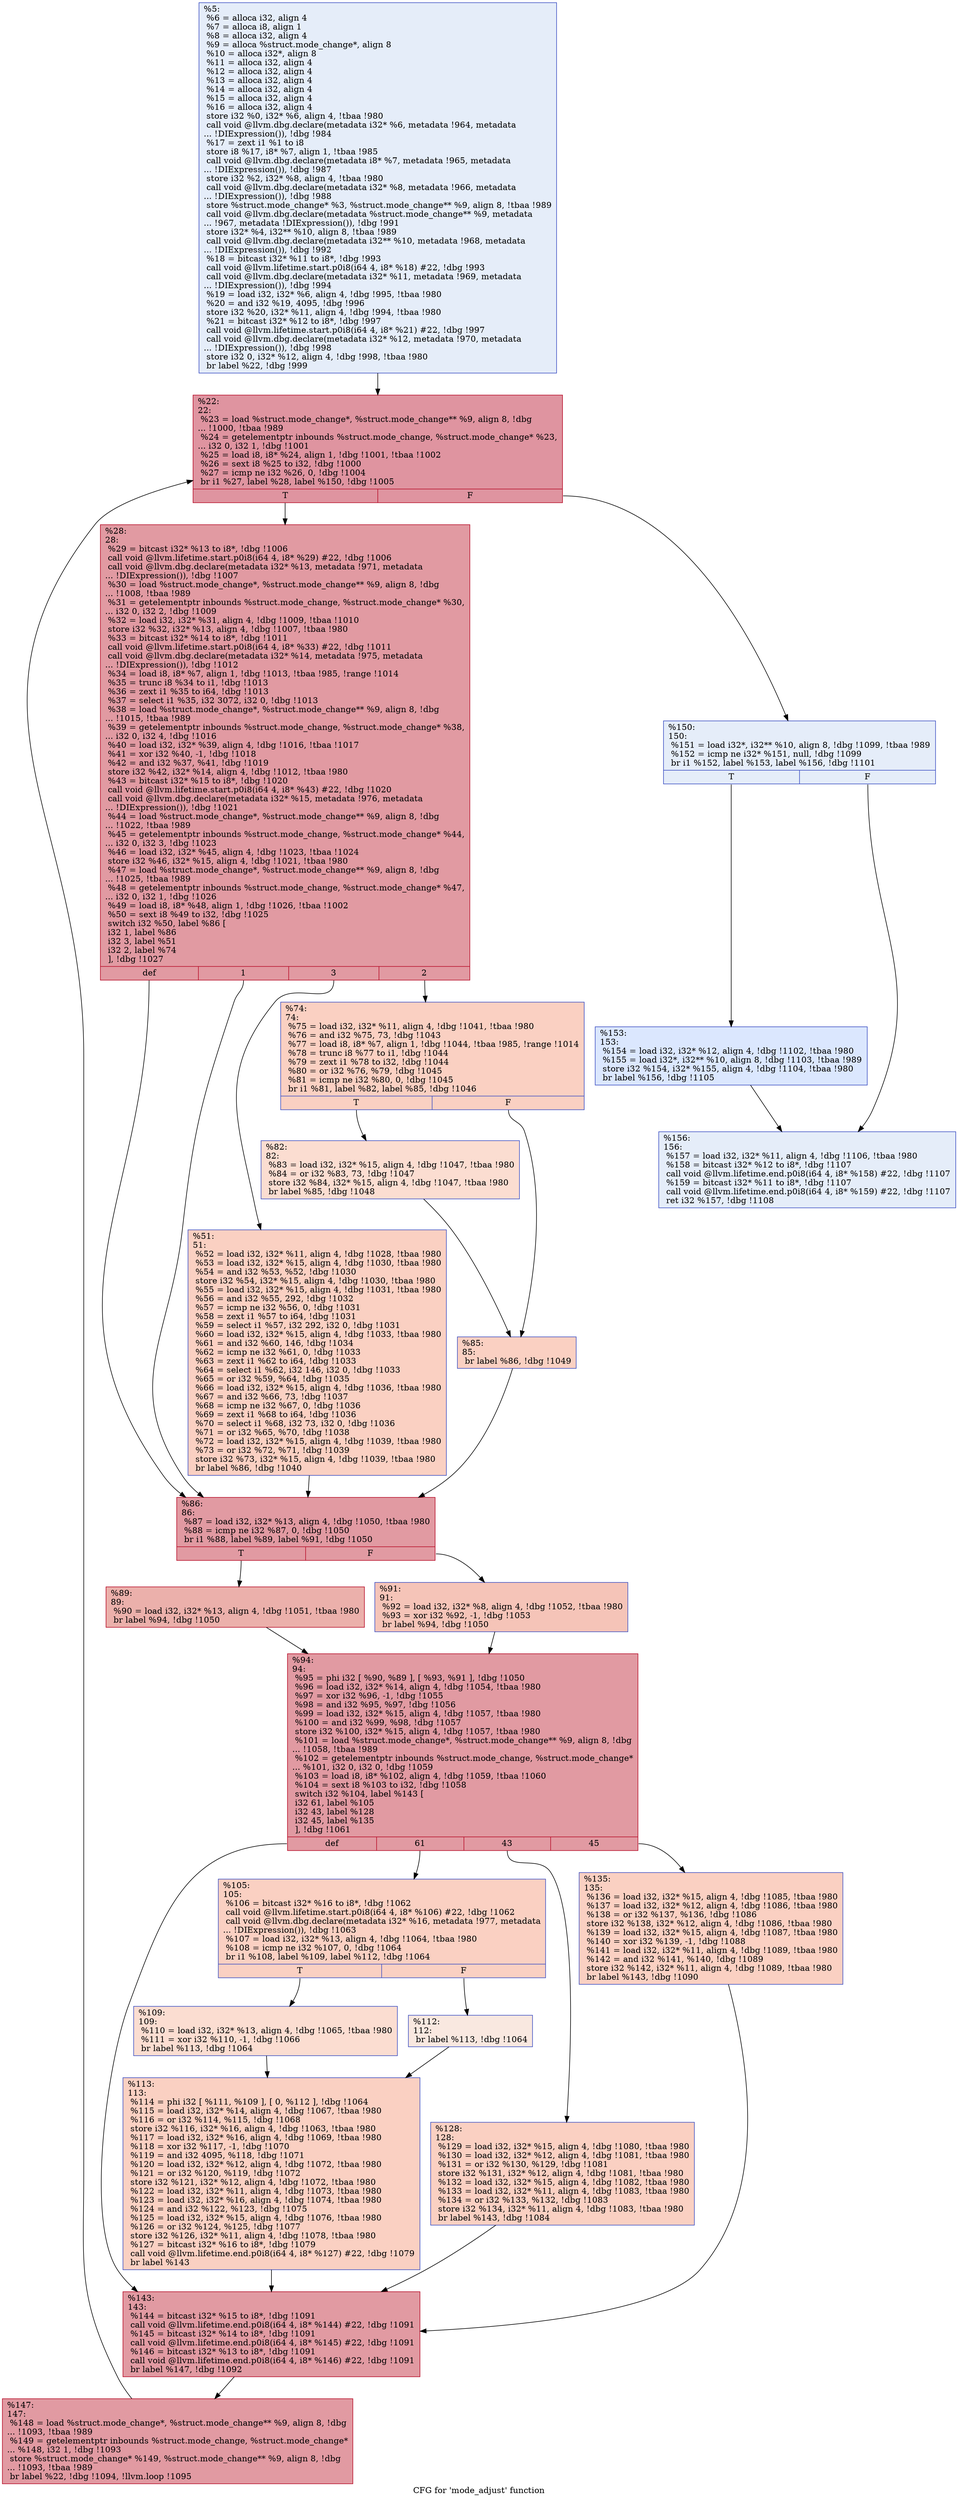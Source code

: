 digraph "CFG for 'mode_adjust' function" {
	label="CFG for 'mode_adjust' function";

	Node0x21dafa0 [shape=record,color="#3d50c3ff", style=filled, fillcolor="#c5d6f270",label="{%5:\l  %6 = alloca i32, align 4\l  %7 = alloca i8, align 1\l  %8 = alloca i32, align 4\l  %9 = alloca %struct.mode_change*, align 8\l  %10 = alloca i32*, align 8\l  %11 = alloca i32, align 4\l  %12 = alloca i32, align 4\l  %13 = alloca i32, align 4\l  %14 = alloca i32, align 4\l  %15 = alloca i32, align 4\l  %16 = alloca i32, align 4\l  store i32 %0, i32* %6, align 4, !tbaa !980\l  call void @llvm.dbg.declare(metadata i32* %6, metadata !964, metadata\l... !DIExpression()), !dbg !984\l  %17 = zext i1 %1 to i8\l  store i8 %17, i8* %7, align 1, !tbaa !985\l  call void @llvm.dbg.declare(metadata i8* %7, metadata !965, metadata\l... !DIExpression()), !dbg !987\l  store i32 %2, i32* %8, align 4, !tbaa !980\l  call void @llvm.dbg.declare(metadata i32* %8, metadata !966, metadata\l... !DIExpression()), !dbg !988\l  store %struct.mode_change* %3, %struct.mode_change** %9, align 8, !tbaa !989\l  call void @llvm.dbg.declare(metadata %struct.mode_change** %9, metadata\l... !967, metadata !DIExpression()), !dbg !991\l  store i32* %4, i32** %10, align 8, !tbaa !989\l  call void @llvm.dbg.declare(metadata i32** %10, metadata !968, metadata\l... !DIExpression()), !dbg !992\l  %18 = bitcast i32* %11 to i8*, !dbg !993\l  call void @llvm.lifetime.start.p0i8(i64 4, i8* %18) #22, !dbg !993\l  call void @llvm.dbg.declare(metadata i32* %11, metadata !969, metadata\l... !DIExpression()), !dbg !994\l  %19 = load i32, i32* %6, align 4, !dbg !995, !tbaa !980\l  %20 = and i32 %19, 4095, !dbg !996\l  store i32 %20, i32* %11, align 4, !dbg !994, !tbaa !980\l  %21 = bitcast i32* %12 to i8*, !dbg !997\l  call void @llvm.lifetime.start.p0i8(i64 4, i8* %21) #22, !dbg !997\l  call void @llvm.dbg.declare(metadata i32* %12, metadata !970, metadata\l... !DIExpression()), !dbg !998\l  store i32 0, i32* %12, align 4, !dbg !998, !tbaa !980\l  br label %22, !dbg !999\l}"];
	Node0x21dafa0 -> Node0x21dc550;
	Node0x21dc550 [shape=record,color="#b70d28ff", style=filled, fillcolor="#b70d2870",label="{%22:\l22:                                               \l  %23 = load %struct.mode_change*, %struct.mode_change** %9, align 8, !dbg\l... !1000, !tbaa !989\l  %24 = getelementptr inbounds %struct.mode_change, %struct.mode_change* %23,\l... i32 0, i32 1, !dbg !1001\l  %25 = load i8, i8* %24, align 1, !dbg !1001, !tbaa !1002\l  %26 = sext i8 %25 to i32, !dbg !1000\l  %27 = icmp ne i32 %26, 0, !dbg !1004\l  br i1 %27, label %28, label %150, !dbg !1005\l|{<s0>T|<s1>F}}"];
	Node0x21dc550:s0 -> Node0x21dc5a0;
	Node0x21dc550:s1 -> Node0x21dcaf0;
	Node0x21dc5a0 [shape=record,color="#b70d28ff", style=filled, fillcolor="#bb1b2c70",label="{%28:\l28:                                               \l  %29 = bitcast i32* %13 to i8*, !dbg !1006\l  call void @llvm.lifetime.start.p0i8(i64 4, i8* %29) #22, !dbg !1006\l  call void @llvm.dbg.declare(metadata i32* %13, metadata !971, metadata\l... !DIExpression()), !dbg !1007\l  %30 = load %struct.mode_change*, %struct.mode_change** %9, align 8, !dbg\l... !1008, !tbaa !989\l  %31 = getelementptr inbounds %struct.mode_change, %struct.mode_change* %30,\l... i32 0, i32 2, !dbg !1009\l  %32 = load i32, i32* %31, align 4, !dbg !1009, !tbaa !1010\l  store i32 %32, i32* %13, align 4, !dbg !1007, !tbaa !980\l  %33 = bitcast i32* %14 to i8*, !dbg !1011\l  call void @llvm.lifetime.start.p0i8(i64 4, i8* %33) #22, !dbg !1011\l  call void @llvm.dbg.declare(metadata i32* %14, metadata !975, metadata\l... !DIExpression()), !dbg !1012\l  %34 = load i8, i8* %7, align 1, !dbg !1013, !tbaa !985, !range !1014\l  %35 = trunc i8 %34 to i1, !dbg !1013\l  %36 = zext i1 %35 to i64, !dbg !1013\l  %37 = select i1 %35, i32 3072, i32 0, !dbg !1013\l  %38 = load %struct.mode_change*, %struct.mode_change** %9, align 8, !dbg\l... !1015, !tbaa !989\l  %39 = getelementptr inbounds %struct.mode_change, %struct.mode_change* %38,\l... i32 0, i32 4, !dbg !1016\l  %40 = load i32, i32* %39, align 4, !dbg !1016, !tbaa !1017\l  %41 = xor i32 %40, -1, !dbg !1018\l  %42 = and i32 %37, %41, !dbg !1019\l  store i32 %42, i32* %14, align 4, !dbg !1012, !tbaa !980\l  %43 = bitcast i32* %15 to i8*, !dbg !1020\l  call void @llvm.lifetime.start.p0i8(i64 4, i8* %43) #22, !dbg !1020\l  call void @llvm.dbg.declare(metadata i32* %15, metadata !976, metadata\l... !DIExpression()), !dbg !1021\l  %44 = load %struct.mode_change*, %struct.mode_change** %9, align 8, !dbg\l... !1022, !tbaa !989\l  %45 = getelementptr inbounds %struct.mode_change, %struct.mode_change* %44,\l... i32 0, i32 3, !dbg !1023\l  %46 = load i32, i32* %45, align 4, !dbg !1023, !tbaa !1024\l  store i32 %46, i32* %15, align 4, !dbg !1021, !tbaa !980\l  %47 = load %struct.mode_change*, %struct.mode_change** %9, align 8, !dbg\l... !1025, !tbaa !989\l  %48 = getelementptr inbounds %struct.mode_change, %struct.mode_change* %47,\l... i32 0, i32 1, !dbg !1026\l  %49 = load i8, i8* %48, align 1, !dbg !1026, !tbaa !1002\l  %50 = sext i8 %49 to i32, !dbg !1025\l  switch i32 %50, label %86 [\l    i32 1, label %86\l    i32 3, label %51\l    i32 2, label %74\l  ], !dbg !1027\l|{<s0>def|<s1>1|<s2>3|<s3>2}}"];
	Node0x21dc5a0:s0 -> Node0x21dc730;
	Node0x21dc5a0:s1 -> Node0x21dc730;
	Node0x21dc5a0:s2 -> Node0x21dc5f0;
	Node0x21dc5a0:s3 -> Node0x21dc640;
	Node0x21dc5f0 [shape=record,color="#3d50c3ff", style=filled, fillcolor="#f3947570",label="{%51:\l51:                                               \l  %52 = load i32, i32* %11, align 4, !dbg !1028, !tbaa !980\l  %53 = load i32, i32* %15, align 4, !dbg !1030, !tbaa !980\l  %54 = and i32 %53, %52, !dbg !1030\l  store i32 %54, i32* %15, align 4, !dbg !1030, !tbaa !980\l  %55 = load i32, i32* %15, align 4, !dbg !1031, !tbaa !980\l  %56 = and i32 %55, 292, !dbg !1032\l  %57 = icmp ne i32 %56, 0, !dbg !1031\l  %58 = zext i1 %57 to i64, !dbg !1031\l  %59 = select i1 %57, i32 292, i32 0, !dbg !1031\l  %60 = load i32, i32* %15, align 4, !dbg !1033, !tbaa !980\l  %61 = and i32 %60, 146, !dbg !1034\l  %62 = icmp ne i32 %61, 0, !dbg !1033\l  %63 = zext i1 %62 to i64, !dbg !1033\l  %64 = select i1 %62, i32 146, i32 0, !dbg !1033\l  %65 = or i32 %59, %64, !dbg !1035\l  %66 = load i32, i32* %15, align 4, !dbg !1036, !tbaa !980\l  %67 = and i32 %66, 73, !dbg !1037\l  %68 = icmp ne i32 %67, 0, !dbg !1036\l  %69 = zext i1 %68 to i64, !dbg !1036\l  %70 = select i1 %68, i32 73, i32 0, !dbg !1036\l  %71 = or i32 %65, %70, !dbg !1038\l  %72 = load i32, i32* %15, align 4, !dbg !1039, !tbaa !980\l  %73 = or i32 %72, %71, !dbg !1039\l  store i32 %73, i32* %15, align 4, !dbg !1039, !tbaa !980\l  br label %86, !dbg !1040\l}"];
	Node0x21dc5f0 -> Node0x21dc730;
	Node0x21dc640 [shape=record,color="#3d50c3ff", style=filled, fillcolor="#f3947570",label="{%74:\l74:                                               \l  %75 = load i32, i32* %11, align 4, !dbg !1041, !tbaa !980\l  %76 = and i32 %75, 73, !dbg !1043\l  %77 = load i8, i8* %7, align 1, !dbg !1044, !tbaa !985, !range !1014\l  %78 = trunc i8 %77 to i1, !dbg !1044\l  %79 = zext i1 %78 to i32, !dbg !1044\l  %80 = or i32 %76, %79, !dbg !1045\l  %81 = icmp ne i32 %80, 0, !dbg !1045\l  br i1 %81, label %82, label %85, !dbg !1046\l|{<s0>T|<s1>F}}"];
	Node0x21dc640:s0 -> Node0x21dc690;
	Node0x21dc640:s1 -> Node0x21dc6e0;
	Node0x21dc690 [shape=record,color="#3d50c3ff", style=filled, fillcolor="#f7b39670",label="{%82:\l82:                                               \l  %83 = load i32, i32* %15, align 4, !dbg !1047, !tbaa !980\l  %84 = or i32 %83, 73, !dbg !1047\l  store i32 %84, i32* %15, align 4, !dbg !1047, !tbaa !980\l  br label %85, !dbg !1048\l}"];
	Node0x21dc690 -> Node0x21dc6e0;
	Node0x21dc6e0 [shape=record,color="#3d50c3ff", style=filled, fillcolor="#f3947570",label="{%85:\l85:                                               \l  br label %86, !dbg !1049\l}"];
	Node0x21dc6e0 -> Node0x21dc730;
	Node0x21dc730 [shape=record,color="#b70d28ff", style=filled, fillcolor="#bb1b2c70",label="{%86:\l86:                                               \l  %87 = load i32, i32* %13, align 4, !dbg !1050, !tbaa !980\l  %88 = icmp ne i32 %87, 0, !dbg !1050\l  br i1 %88, label %89, label %91, !dbg !1050\l|{<s0>T|<s1>F}}"];
	Node0x21dc730:s0 -> Node0x21dc780;
	Node0x21dc730:s1 -> Node0x21dc7d0;
	Node0x21dc780 [shape=record,color="#b70d28ff", style=filled, fillcolor="#d24b4070",label="{%89:\l89:                                               \l  %90 = load i32, i32* %13, align 4, !dbg !1051, !tbaa !980\l  br label %94, !dbg !1050\l}"];
	Node0x21dc780 -> Node0x21dc820;
	Node0x21dc7d0 [shape=record,color="#3d50c3ff", style=filled, fillcolor="#e97a5f70",label="{%91:\l91:                                               \l  %92 = load i32, i32* %8, align 4, !dbg !1052, !tbaa !980\l  %93 = xor i32 %92, -1, !dbg !1053\l  br label %94, !dbg !1050\l}"];
	Node0x21dc7d0 -> Node0x21dc820;
	Node0x21dc820 [shape=record,color="#b70d28ff", style=filled, fillcolor="#bb1b2c70",label="{%94:\l94:                                               \l  %95 = phi i32 [ %90, %89 ], [ %93, %91 ], !dbg !1050\l  %96 = load i32, i32* %14, align 4, !dbg !1054, !tbaa !980\l  %97 = xor i32 %96, -1, !dbg !1055\l  %98 = and i32 %95, %97, !dbg !1056\l  %99 = load i32, i32* %15, align 4, !dbg !1057, !tbaa !980\l  %100 = and i32 %99, %98, !dbg !1057\l  store i32 %100, i32* %15, align 4, !dbg !1057, !tbaa !980\l  %101 = load %struct.mode_change*, %struct.mode_change** %9, align 8, !dbg\l... !1058, !tbaa !989\l  %102 = getelementptr inbounds %struct.mode_change, %struct.mode_change*\l... %101, i32 0, i32 0, !dbg !1059\l  %103 = load i8, i8* %102, align 4, !dbg !1059, !tbaa !1060\l  %104 = sext i8 %103 to i32, !dbg !1058\l  switch i32 %104, label %143 [\l    i32 61, label %105\l    i32 43, label %128\l    i32 45, label %135\l  ], !dbg !1061\l|{<s0>def|<s1>61|<s2>43|<s3>45}}"];
	Node0x21dc820:s0 -> Node0x21dca50;
	Node0x21dc820:s1 -> Node0x21dc870;
	Node0x21dc820:s2 -> Node0x21dc9b0;
	Node0x21dc820:s3 -> Node0x21dca00;
	Node0x21dc870 [shape=record,color="#3d50c3ff", style=filled, fillcolor="#f3947570",label="{%105:\l105:                                              \l  %106 = bitcast i32* %16 to i8*, !dbg !1062\l  call void @llvm.lifetime.start.p0i8(i64 4, i8* %106) #22, !dbg !1062\l  call void @llvm.dbg.declare(metadata i32* %16, metadata !977, metadata\l... !DIExpression()), !dbg !1063\l  %107 = load i32, i32* %13, align 4, !dbg !1064, !tbaa !980\l  %108 = icmp ne i32 %107, 0, !dbg !1064\l  br i1 %108, label %109, label %112, !dbg !1064\l|{<s0>T|<s1>F}}"];
	Node0x21dc870:s0 -> Node0x21dc8c0;
	Node0x21dc870:s1 -> Node0x21dc910;
	Node0x21dc8c0 [shape=record,color="#3d50c3ff", style=filled, fillcolor="#f7b39670",label="{%109:\l109:                                              \l  %110 = load i32, i32* %13, align 4, !dbg !1065, !tbaa !980\l  %111 = xor i32 %110, -1, !dbg !1066\l  br label %113, !dbg !1064\l}"];
	Node0x21dc8c0 -> Node0x21dc960;
	Node0x21dc910 [shape=record,color="#3d50c3ff", style=filled, fillcolor="#f1ccb870",label="{%112:\l112:                                              \l  br label %113, !dbg !1064\l}"];
	Node0x21dc910 -> Node0x21dc960;
	Node0x21dc960 [shape=record,color="#3d50c3ff", style=filled, fillcolor="#f3947570",label="{%113:\l113:                                              \l  %114 = phi i32 [ %111, %109 ], [ 0, %112 ], !dbg !1064\l  %115 = load i32, i32* %14, align 4, !dbg !1067, !tbaa !980\l  %116 = or i32 %114, %115, !dbg !1068\l  store i32 %116, i32* %16, align 4, !dbg !1063, !tbaa !980\l  %117 = load i32, i32* %16, align 4, !dbg !1069, !tbaa !980\l  %118 = xor i32 %117, -1, !dbg !1070\l  %119 = and i32 4095, %118, !dbg !1071\l  %120 = load i32, i32* %12, align 4, !dbg !1072, !tbaa !980\l  %121 = or i32 %120, %119, !dbg !1072\l  store i32 %121, i32* %12, align 4, !dbg !1072, !tbaa !980\l  %122 = load i32, i32* %11, align 4, !dbg !1073, !tbaa !980\l  %123 = load i32, i32* %16, align 4, !dbg !1074, !tbaa !980\l  %124 = and i32 %122, %123, !dbg !1075\l  %125 = load i32, i32* %15, align 4, !dbg !1076, !tbaa !980\l  %126 = or i32 %124, %125, !dbg !1077\l  store i32 %126, i32* %11, align 4, !dbg !1078, !tbaa !980\l  %127 = bitcast i32* %16 to i8*, !dbg !1079\l  call void @llvm.lifetime.end.p0i8(i64 4, i8* %127) #22, !dbg !1079\l  br label %143\l}"];
	Node0x21dc960 -> Node0x21dca50;
	Node0x21dc9b0 [shape=record,color="#3d50c3ff", style=filled, fillcolor="#f3947570",label="{%128:\l128:                                              \l  %129 = load i32, i32* %15, align 4, !dbg !1080, !tbaa !980\l  %130 = load i32, i32* %12, align 4, !dbg !1081, !tbaa !980\l  %131 = or i32 %130, %129, !dbg !1081\l  store i32 %131, i32* %12, align 4, !dbg !1081, !tbaa !980\l  %132 = load i32, i32* %15, align 4, !dbg !1082, !tbaa !980\l  %133 = load i32, i32* %11, align 4, !dbg !1083, !tbaa !980\l  %134 = or i32 %133, %132, !dbg !1083\l  store i32 %134, i32* %11, align 4, !dbg !1083, !tbaa !980\l  br label %143, !dbg !1084\l}"];
	Node0x21dc9b0 -> Node0x21dca50;
	Node0x21dca00 [shape=record,color="#3d50c3ff", style=filled, fillcolor="#f3947570",label="{%135:\l135:                                              \l  %136 = load i32, i32* %15, align 4, !dbg !1085, !tbaa !980\l  %137 = load i32, i32* %12, align 4, !dbg !1086, !tbaa !980\l  %138 = or i32 %137, %136, !dbg !1086\l  store i32 %138, i32* %12, align 4, !dbg !1086, !tbaa !980\l  %139 = load i32, i32* %15, align 4, !dbg !1087, !tbaa !980\l  %140 = xor i32 %139, -1, !dbg !1088\l  %141 = load i32, i32* %11, align 4, !dbg !1089, !tbaa !980\l  %142 = and i32 %141, %140, !dbg !1089\l  store i32 %142, i32* %11, align 4, !dbg !1089, !tbaa !980\l  br label %143, !dbg !1090\l}"];
	Node0x21dca00 -> Node0x21dca50;
	Node0x21dca50 [shape=record,color="#b70d28ff", style=filled, fillcolor="#bb1b2c70",label="{%143:\l143:                                              \l  %144 = bitcast i32* %15 to i8*, !dbg !1091\l  call void @llvm.lifetime.end.p0i8(i64 4, i8* %144) #22, !dbg !1091\l  %145 = bitcast i32* %14 to i8*, !dbg !1091\l  call void @llvm.lifetime.end.p0i8(i64 4, i8* %145) #22, !dbg !1091\l  %146 = bitcast i32* %13 to i8*, !dbg !1091\l  call void @llvm.lifetime.end.p0i8(i64 4, i8* %146) #22, !dbg !1091\l  br label %147, !dbg !1092\l}"];
	Node0x21dca50 -> Node0x21dcaa0;
	Node0x21dcaa0 [shape=record,color="#b70d28ff", style=filled, fillcolor="#bb1b2c70",label="{%147:\l147:                                              \l  %148 = load %struct.mode_change*, %struct.mode_change** %9, align 8, !dbg\l... !1093, !tbaa !989\l  %149 = getelementptr inbounds %struct.mode_change, %struct.mode_change*\l... %148, i32 1, !dbg !1093\l  store %struct.mode_change* %149, %struct.mode_change** %9, align 8, !dbg\l... !1093, !tbaa !989\l  br label %22, !dbg !1094, !llvm.loop !1095\l}"];
	Node0x21dcaa0 -> Node0x21dc550;
	Node0x21dcaf0 [shape=record,color="#3d50c3ff", style=filled, fillcolor="#c5d6f270",label="{%150:\l150:                                              \l  %151 = load i32*, i32** %10, align 8, !dbg !1099, !tbaa !989\l  %152 = icmp ne i32* %151, null, !dbg !1099\l  br i1 %152, label %153, label %156, !dbg !1101\l|{<s0>T|<s1>F}}"];
	Node0x21dcaf0:s0 -> Node0x21dcb40;
	Node0x21dcaf0:s1 -> Node0x21dcb90;
	Node0x21dcb40 [shape=record,color="#3d50c3ff", style=filled, fillcolor="#aec9fc70",label="{%153:\l153:                                              \l  %154 = load i32, i32* %12, align 4, !dbg !1102, !tbaa !980\l  %155 = load i32*, i32** %10, align 8, !dbg !1103, !tbaa !989\l  store i32 %154, i32* %155, align 4, !dbg !1104, !tbaa !980\l  br label %156, !dbg !1105\l}"];
	Node0x21dcb40 -> Node0x21dcb90;
	Node0x21dcb90 [shape=record,color="#3d50c3ff", style=filled, fillcolor="#c5d6f270",label="{%156:\l156:                                              \l  %157 = load i32, i32* %11, align 4, !dbg !1106, !tbaa !980\l  %158 = bitcast i32* %12 to i8*, !dbg !1107\l  call void @llvm.lifetime.end.p0i8(i64 4, i8* %158) #22, !dbg !1107\l  %159 = bitcast i32* %11 to i8*, !dbg !1107\l  call void @llvm.lifetime.end.p0i8(i64 4, i8* %159) #22, !dbg !1107\l  ret i32 %157, !dbg !1108\l}"];
}
